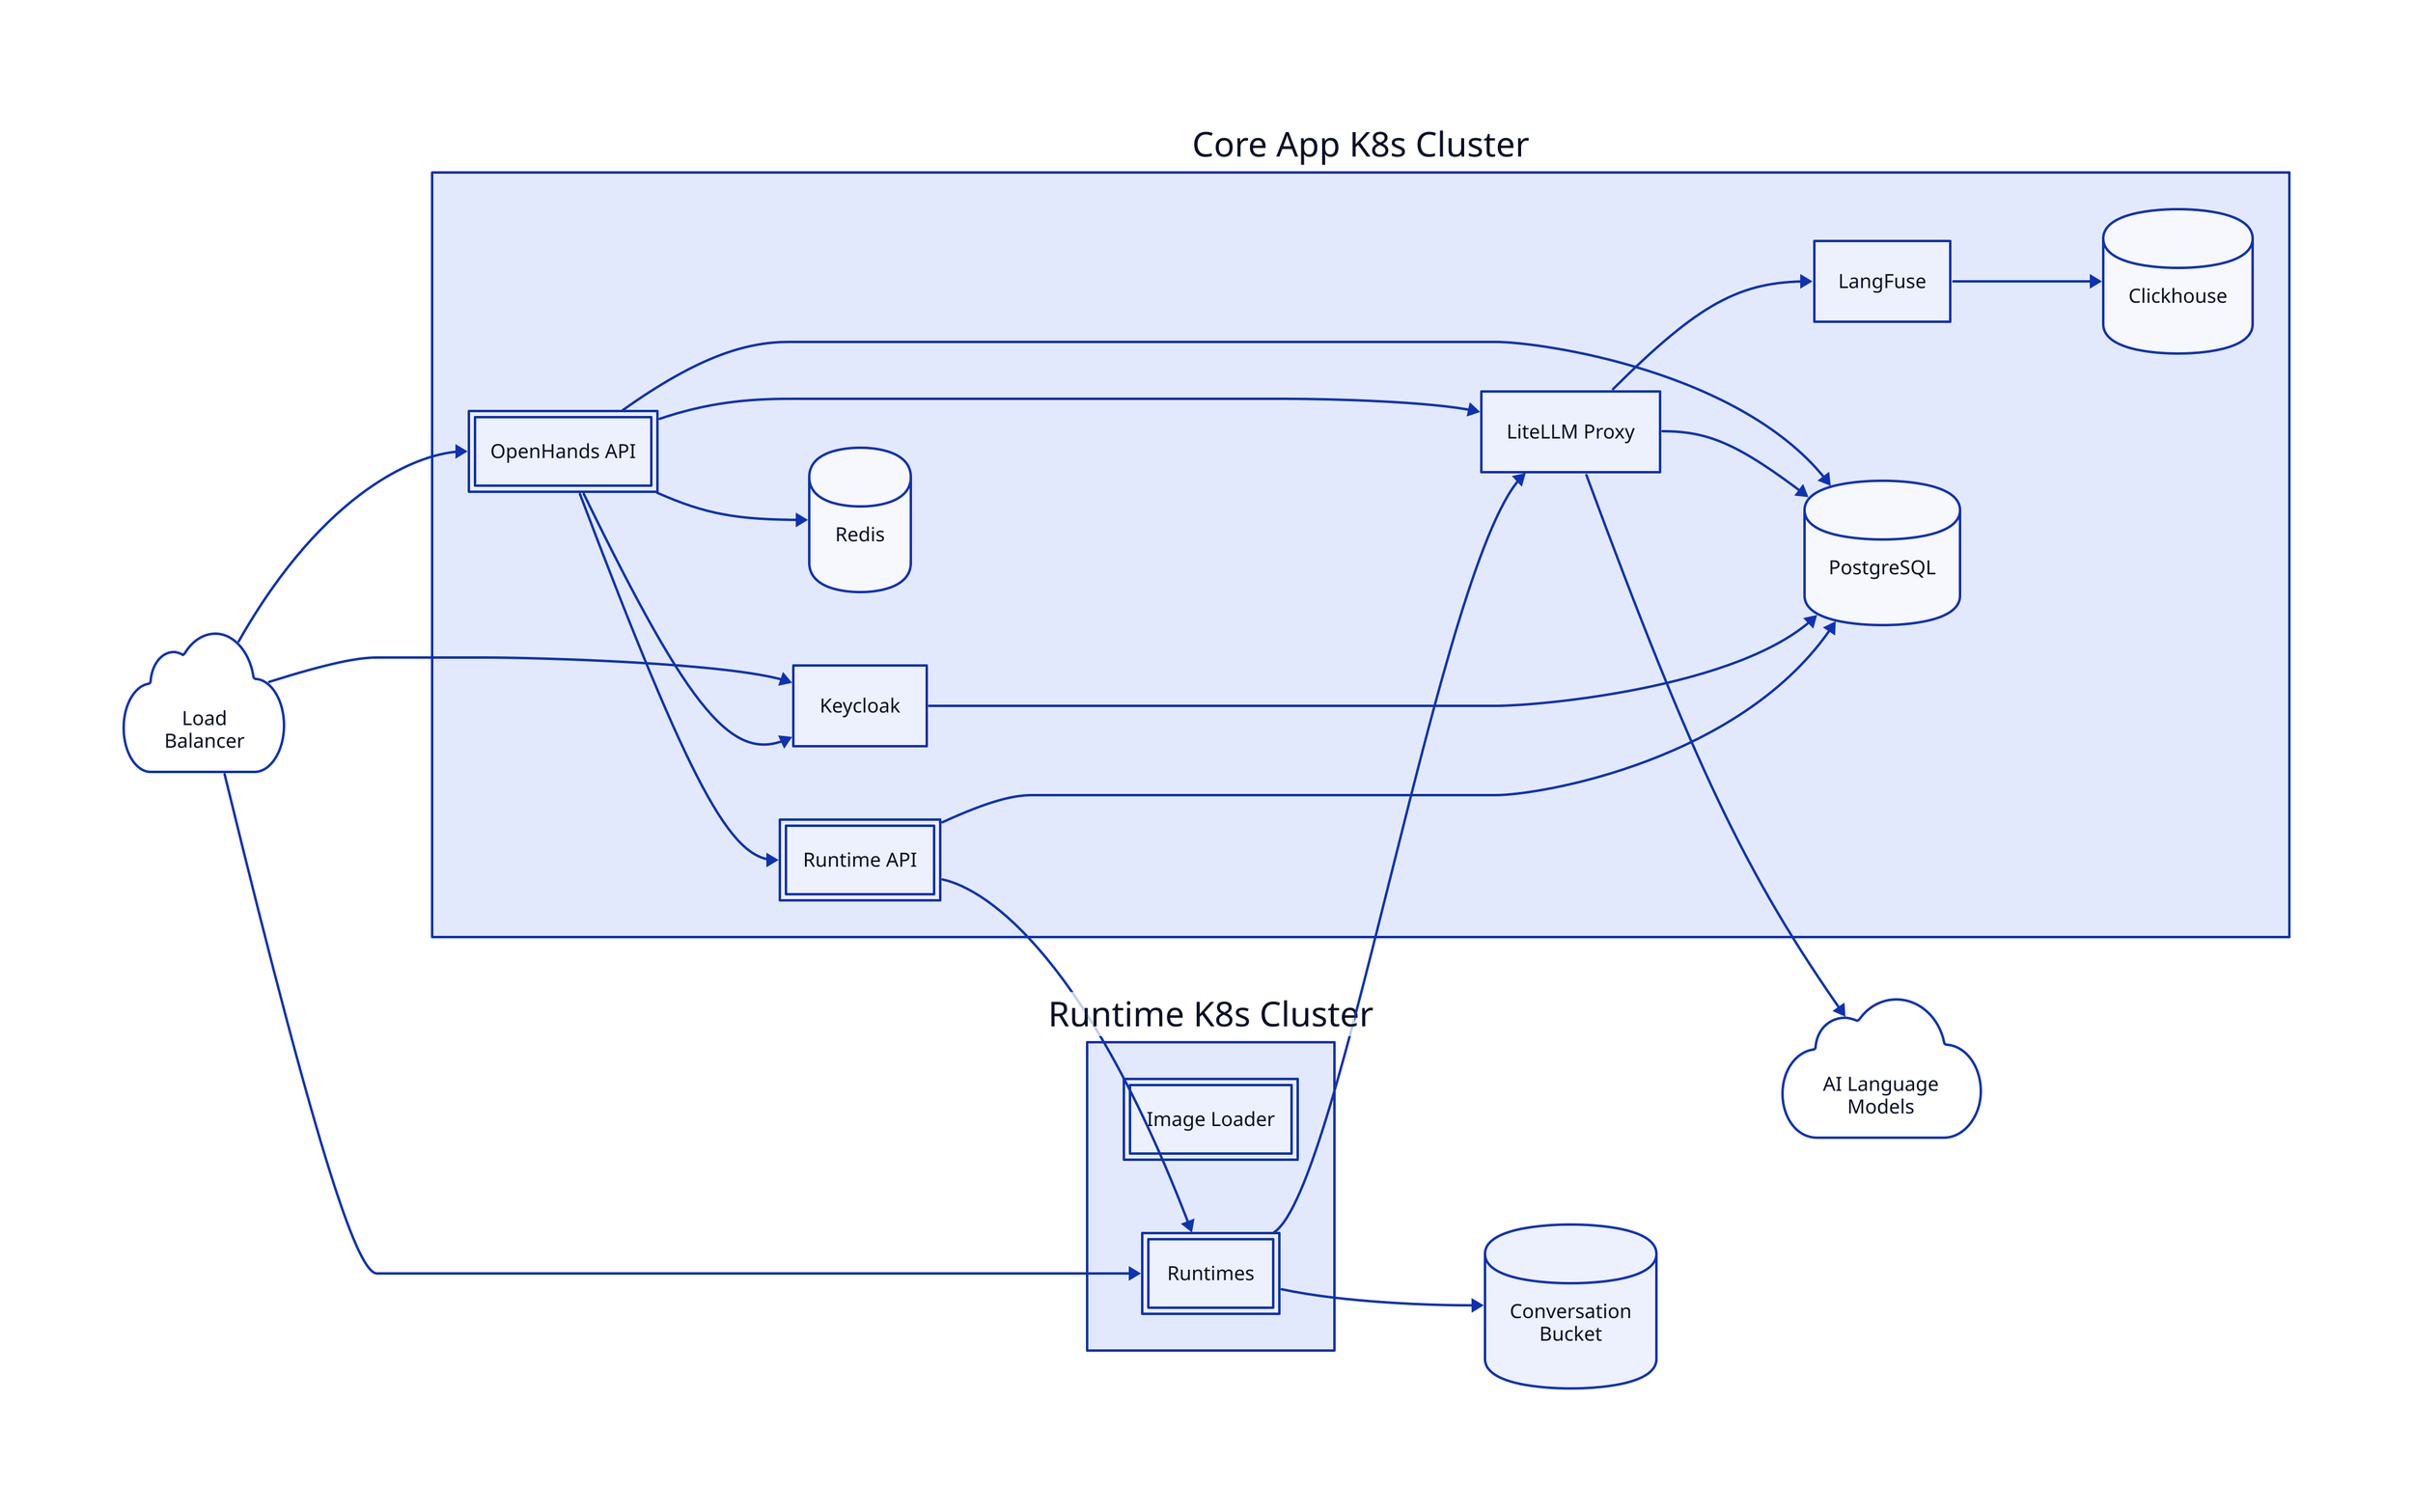# Use https://play.d2lang.com to edit with preview (layout engine ELK)
# To update the SVG, run: (cd docs && ./build-diagrams.sh)

direction: right

classes: {
  all-hands: {
    style: {
      double-border: true
    }
  }
}

core-app: Core App K8s Cluster {
  openhands-api: OpenHands API {
    class: all-hands
  }
  runtime-api: Runtime API {
    class: all-hands
  }

  keycloak: Keycloak

  langfuse: LangFuse
  litellm: LiteLLM Proxy
  redis: Redis {
    shape: cylinder
  }
  clickhouse: Clickhouse {
    shape: cylinder
  }
  postgres: PostgreSQL {
    shape: cylinder
  }
}

runtime: Runtime K8s Cluster {
  image-loader: Image Loader {
    class: all-hands
  }
  runtimes: Runtimes {
    class: all-hands
  }
}
convo-bucket: Conversation\n Bucket {
  shape: cylinder
}
llms: AI Language\n Models {
  shape: cloud
}
lb: Load\nBalancer {
  shape: cloud
}

lb -> runtime.runtimes
core-app.litellm -> llms

lb -> core-app.openhands-api
lb -> core-app.keycloak
core-app.openhands-api -> core-app.runtime-api
core-app.openhands-api -> core-app.keycloak
core-app.openhands-api -> core-app.redis
runtime.runtimes -> convo-bucket
core-app.runtime-api -> runtime.runtimes
core-app.litellm -> core-app.langfuse
core-app.langfuse -> core-app.clickhouse
core-app.openhands-api -> core-app.litellm

core-app.openhands-api -> core-app.postgres
core-app.litellm -> core-app.postgres
core-app.keycloak -> core-app.postgres
core-app.runtime-api -> core-app.postgres
runtime.runtimes -> core-app.litellm
